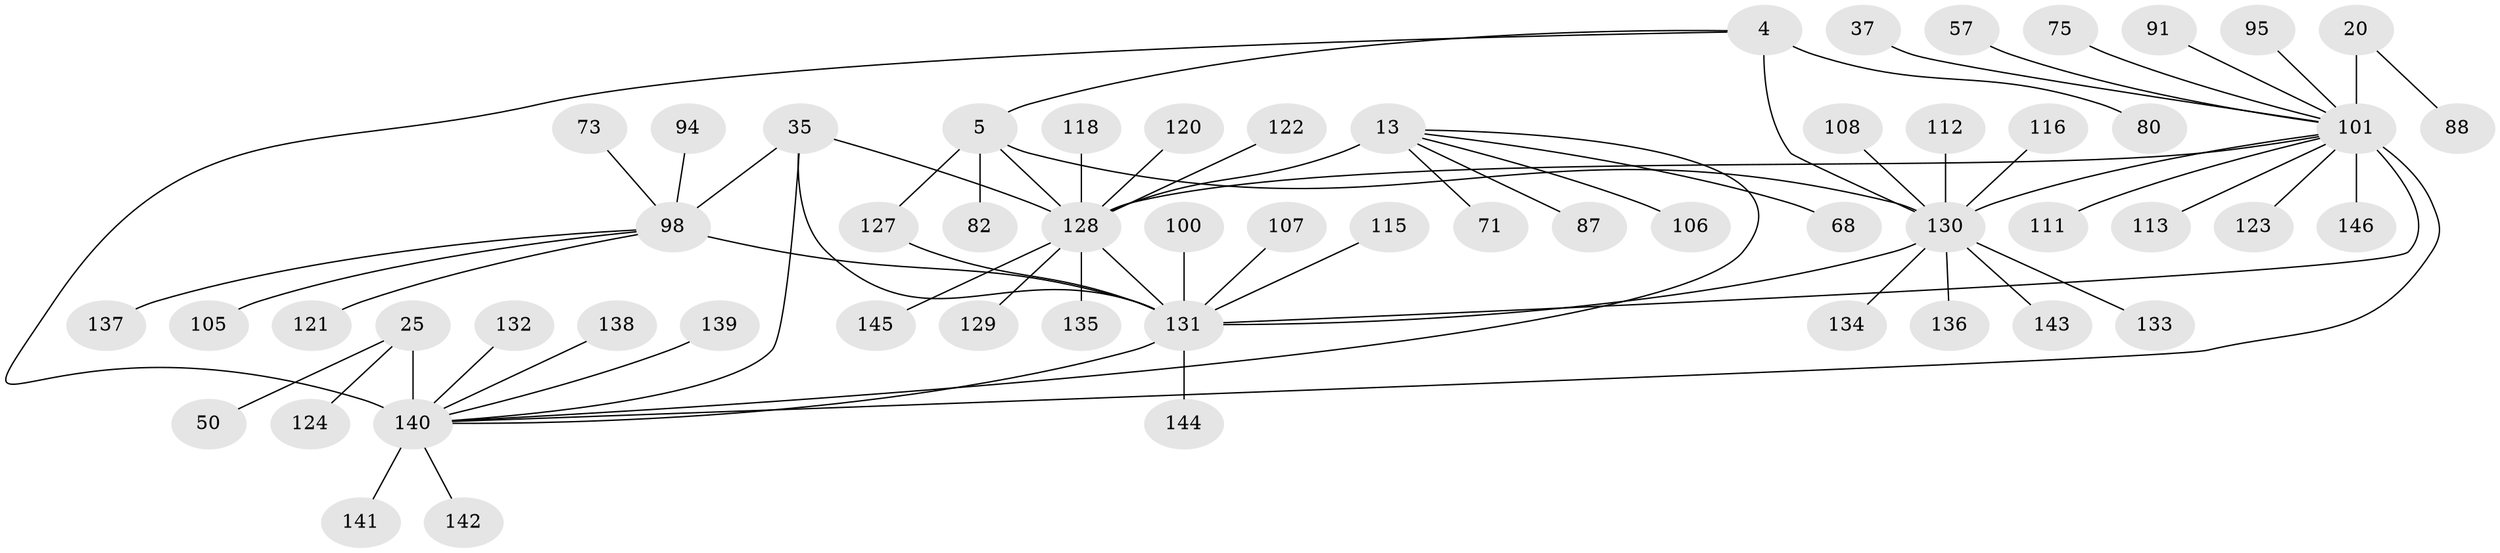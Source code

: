 // original degree distribution, {8: 0.0273972602739726, 7: 0.0410958904109589, 9: 0.0410958904109589, 12: 0.00684931506849315, 15: 0.00684931506849315, 11: 0.0410958904109589, 14: 0.0273972602739726, 10: 0.02054794520547945, 6: 0.0273972602739726, 1: 0.589041095890411, 2: 0.13013698630136986, 3: 0.03424657534246575, 4: 0.00684931506849315}
// Generated by graph-tools (version 1.1) at 2025/57/03/04/25 21:57:22]
// undirected, 58 vertices, 68 edges
graph export_dot {
graph [start="1"]
  node [color=gray90,style=filled];
  4 [super="+2"];
  5 [super="+1"];
  13 [super="+11"];
  20 [super="+17"];
  25 [super="+24"];
  35 [super="+32"];
  37;
  50;
  57;
  68;
  71;
  73;
  75;
  80;
  82;
  87;
  88;
  91;
  94 [super="+67"];
  95 [super="+69"];
  98 [super="+31"];
  100;
  101 [super="+21+42+53+18"];
  105;
  106;
  107;
  108 [super="+65"];
  111;
  112;
  113;
  115;
  116;
  118 [super="+104"];
  120;
  121;
  122;
  123;
  124;
  127;
  128 [super="+117"];
  129;
  130 [super="+89+7+45+51+72+84+90+97"];
  131 [super="+63+77+78+99+102"];
  132;
  133;
  134;
  135;
  136;
  137;
  138;
  139;
  140 [super="+119+125+126"];
  141;
  142;
  143 [super="+109"];
  144 [super="+46"];
  145;
  146;
  4 -- 5 [weight=4];
  4 -- 80;
  4 -- 130 [weight=6];
  4 -- 140;
  5 -- 82;
  5 -- 127;
  5 -- 130 [weight=6];
  5 -- 128;
  13 -- 68;
  13 -- 71;
  13 -- 106;
  13 -- 87;
  13 -- 140;
  13 -- 128 [weight=13];
  20 -- 88;
  20 -- 101 [weight=10];
  25 -- 124;
  25 -- 50;
  25 -- 140 [weight=12];
  35 -- 131 [weight=6];
  35 -- 140;
  35 -- 98 [weight=4];
  35 -- 128;
  37 -- 101;
  57 -- 101;
  73 -- 98;
  75 -- 101;
  91 -- 101;
  94 -- 98;
  95 -- 101;
  98 -- 131 [weight=6];
  98 -- 137;
  98 -- 105;
  98 -- 121;
  100 -- 131;
  101 -- 130;
  101 -- 131 [weight=2];
  101 -- 123;
  101 -- 140 [weight=3];
  101 -- 111;
  101 -- 146;
  101 -- 128 [weight=2];
  101 -- 113;
  107 -- 131;
  108 -- 130;
  112 -- 130;
  115 -- 131;
  116 -- 130;
  118 -- 128;
  120 -- 128;
  122 -- 128;
  127 -- 131;
  128 -- 129;
  128 -- 131;
  128 -- 135;
  128 -- 145;
  130 -- 133;
  130 -- 134;
  130 -- 136;
  130 -- 143;
  130 -- 131 [weight=3];
  131 -- 144;
  131 -- 140 [weight=2];
  132 -- 140;
  138 -- 140;
  139 -- 140;
  140 -- 141;
  140 -- 142;
}
